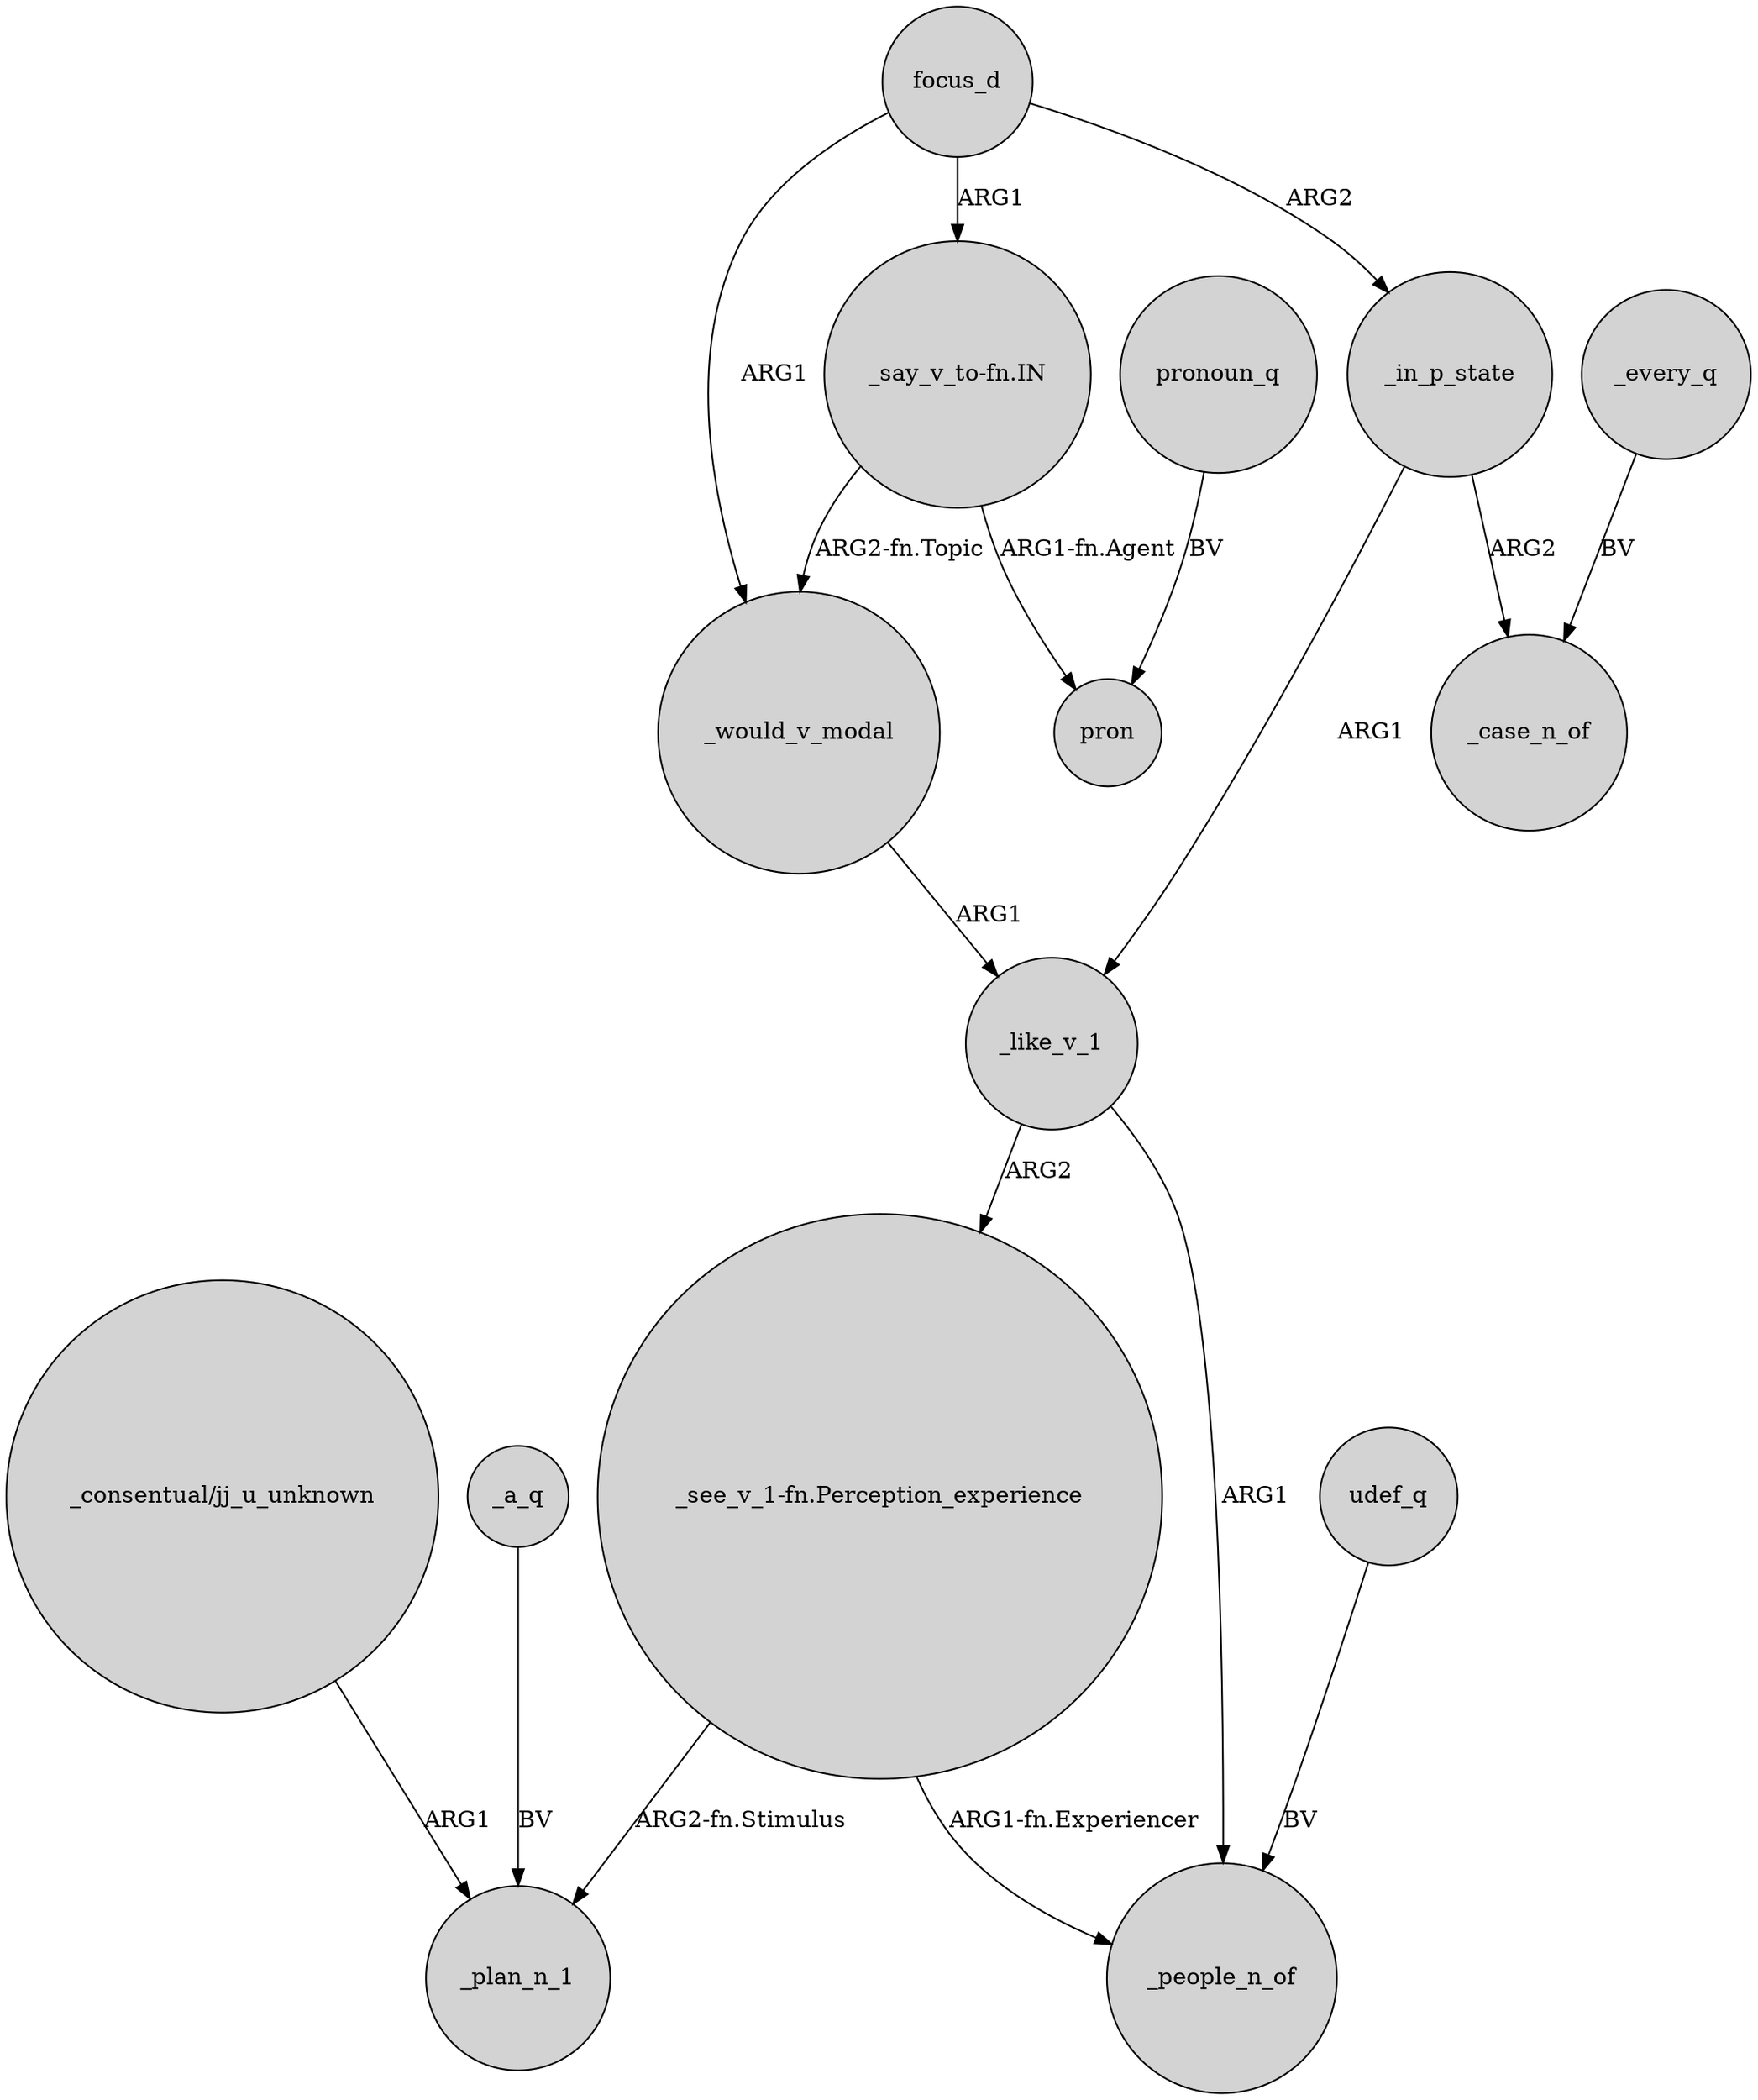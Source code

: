 digraph {
	node [shape=circle style=filled]
	"_say_v_to-fn.IN" -> _would_v_modal [label="ARG2-fn.Topic"]
	_a_q -> _plan_n_1 [label=BV]
	_like_v_1 -> "_see_v_1-fn.Perception_experience" [label=ARG2]
	"_see_v_1-fn.Perception_experience" -> _people_n_of [label="ARG1-fn.Experiencer"]
	_in_p_state -> _case_n_of [label=ARG2]
	pronoun_q -> pron [label=BV]
	"_see_v_1-fn.Perception_experience" -> _plan_n_1 [label="ARG2-fn.Stimulus"]
	_every_q -> _case_n_of [label=BV]
	focus_d -> "_say_v_to-fn.IN" [label=ARG1]
	"_consentual/jj_u_unknown" -> _plan_n_1 [label=ARG1]
	_like_v_1 -> _people_n_of [label=ARG1]
	_in_p_state -> _like_v_1 [label=ARG1]
	_would_v_modal -> _like_v_1 [label=ARG1]
	focus_d -> _would_v_modal [label=ARG1]
	focus_d -> _in_p_state [label=ARG2]
	"_say_v_to-fn.IN" -> pron [label="ARG1-fn.Agent"]
	udef_q -> _people_n_of [label=BV]
}

